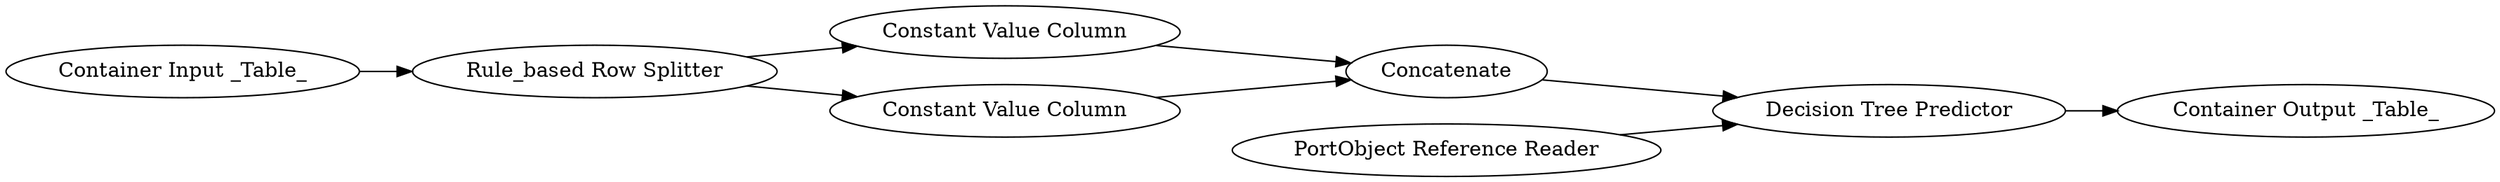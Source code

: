 digraph {
	102 -> 64
	65 -> 103
	101 -> 65
	60 -> 61
	61 -> 65
	64 -> 60
	96 -> 61
	64 -> 96
	64 [label="Rule_based Row Splitter"]
	96 [label="Constant Value Column"]
	103 [label="Container Output _Table_"]
	102 [label="Container Input _Table_"]
	65 [label="Decision Tree Predictor"]
	101 [label="PortObject Reference Reader"]
	61 [label=Concatenate]
	60 [label="Constant Value Column"]
	rankdir=LR
}
